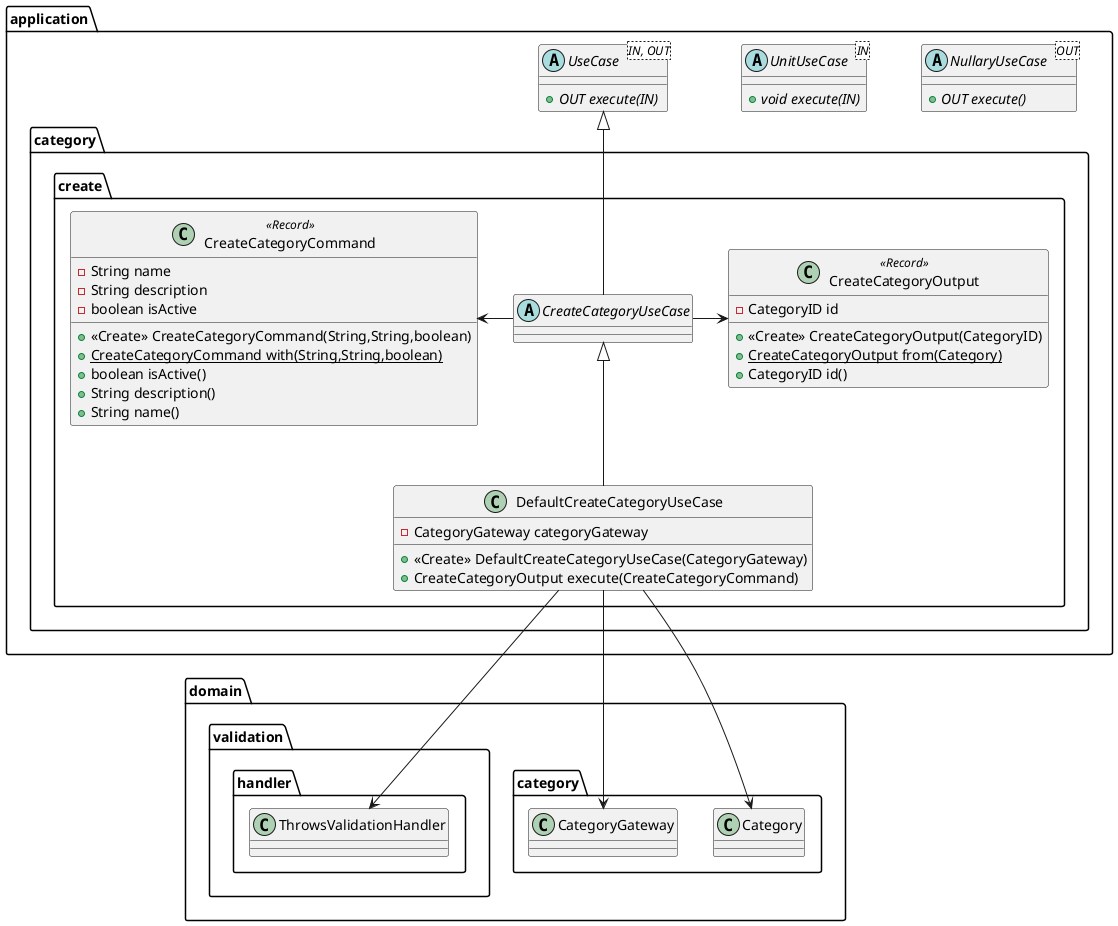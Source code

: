 @startuml
abstract class application.NullaryUseCase<OUT> {
+ {abstract}OUT execute()
}

abstract class application.UnitUseCase<IN> {
+ {abstract}void execute(IN)
}

abstract class application.UseCase<IN, OUT> {
+ {abstract}OUT execute(IN)
}

class application.category.create.CreateCategoryCommand <<Record>> {
- String name
- String description
- boolean isActive
+ <<Create>> CreateCategoryCommand(String,String,boolean)
+ {static} CreateCategoryCommand with(String,String,boolean)
+ boolean isActive()
+ String description()
+ String name()
}

class application.category.create.CreateCategoryOutput <<Record>> {
- CategoryID id
+ <<Create>> CreateCategoryOutput(CategoryID)
+ {static} CreateCategoryOutput from(Category)
+ CategoryID id()
}

abstract class application.category.create.CreateCategoryUseCase {
}

class application.category.create.DefaultCreateCategoryUseCase {
- CategoryGateway categoryGateway
+ <<Create>> DefaultCreateCategoryUseCase(CategoryGateway)
+ CreateCategoryOutput execute(CreateCategoryCommand)
}

application.UseCase <|-- application.category.create.CreateCategoryUseCase
application.category.create.CreateCategoryUseCase <|-- application.category.create.DefaultCreateCategoryUseCase
application.category.create.CreateCategoryUseCase -l-> CreateCategoryCommand
application.category.create.CreateCategoryUseCase -> CreateCategoryOutput

application.category.create.DefaultCreateCategoryUseCase --> domain.category.Category
application.category.create.DefaultCreateCategoryUseCase --> domain.category.CategoryGateway
application.category.create.DefaultCreateCategoryUseCase --> domain.validation.handler.ThrowsValidationHandler
@enduml
